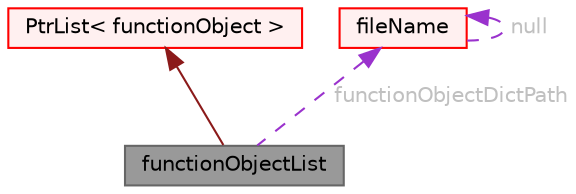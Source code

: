 digraph "functionObjectList"
{
 // LATEX_PDF_SIZE
  bgcolor="transparent";
  edge [fontname=Helvetica,fontsize=10,labelfontname=Helvetica,labelfontsize=10];
  node [fontname=Helvetica,fontsize=10,shape=box,height=0.2,width=0.4];
  Node1 [id="Node000001",label="functionObjectList",height=0.2,width=0.4,color="gray40", fillcolor="grey60", style="filled", fontcolor="black",tooltip="List of function objects with start(), execute() and end() functions that is called for each object."];
  Node2 -> Node1 [id="edge1_Node000001_Node000002",dir="back",color="firebrick4",style="solid",tooltip=" "];
  Node2 [id="Node000002",label="PtrList\< functionObject \>",height=0.2,width=0.4,color="red", fillcolor="#FFF0F0", style="filled",URL="$classFoam_1_1PtrList.html",tooltip=" "];
  Node6 -> Node1 [id="edge2_Node000001_Node000006",dir="back",color="darkorchid3",style="dashed",tooltip=" ",label=" functionObjectDictPath",fontcolor="grey" ];
  Node6 [id="Node000006",label="fileName",height=0.2,width=0.4,color="red", fillcolor="#FFF0F0", style="filled",URL="$classFoam_1_1fileName.html",tooltip="A class for handling file names."];
  Node6 -> Node6 [id="edge3_Node000006_Node000006",dir="back",color="darkorchid3",style="dashed",tooltip=" ",label=" null",fontcolor="grey" ];
}
